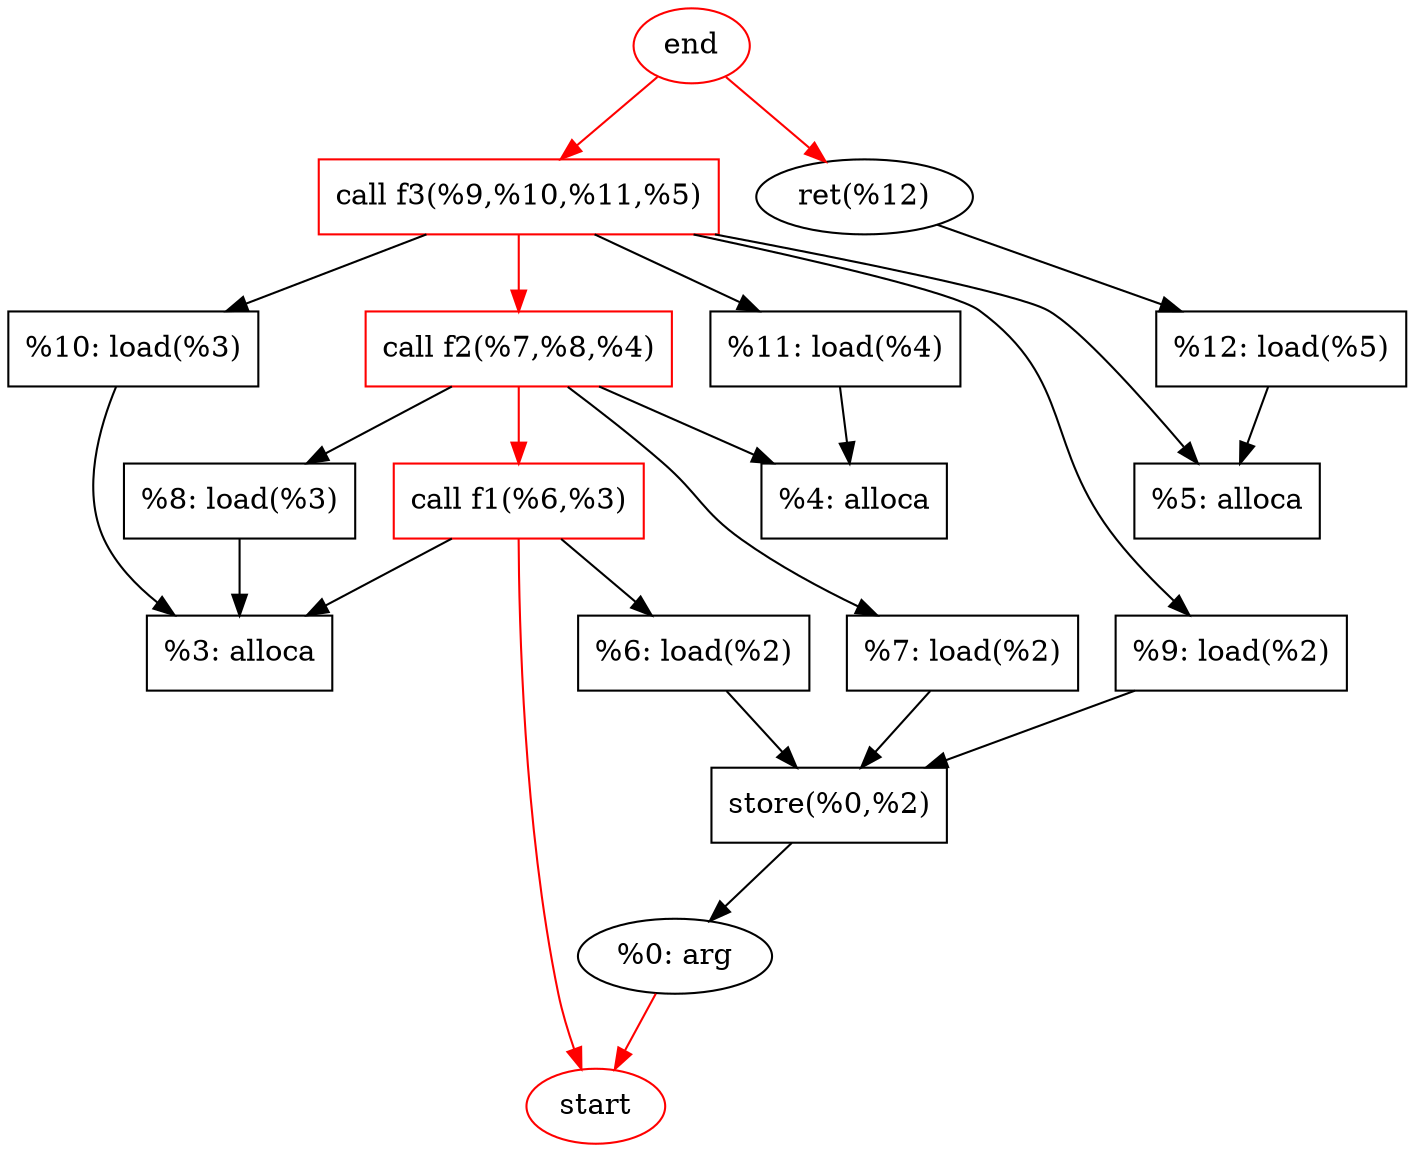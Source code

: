 digraph "foo" {
	start[shape=ellipse, label="start", color=red]
	end[shape=ellipse, label="end", color=red]
	node_0000[shape=ellipse, label="%0: arg"]
	node_0002[shape=record, label="%3: alloca"]
	node_0003[shape=record, label="%4: alloca"]
	node_0004[shape=record, label="%5: alloca"]
	node_0005[shape=record, label="store(%0,%2)"]
	node_0006[shape=record, label="%6: load(%2)"]
	node_0007[shape=record, label="call f1(%6,%3)", color=red]
	node_0008[shape=record, label="%7: load(%2)"]
	node_0009[shape=record, label="%8: load(%3)"]
	node_0010[shape=record, label="call f2(%7,%8,%4)", color=red]
	node_0011[shape=record, label="%9: load(%2)"]
	node_0012[shape=record, label="%10: load(%3)"]
	node_0013[shape=record, label="%11: load(%4)"]
	node_0014[shape=record, label="call f3(%9,%10,%11,%5)", color=red]
	node_0015[shape=record, label="%12: load(%5)"]
	node_0016[shape=ellipse, label="ret(%12)"]
	node_0005 -> node_0000 
	node_0006 -> node_0005 
	node_0007 -> node_0006 
	node_0007 -> node_0002 
	node_0008 -> node_0005 
	node_0009 -> node_0002 
	node_0010 -> node_0008 
	node_0010 -> node_0009 
	node_0010 -> node_0003 
	node_0011 -> node_0005 
	node_0012 -> node_0002 
	node_0013 -> node_0003 
	node_0014 -> node_0011 
	node_0014 -> node_0012 
	node_0014 -> node_0013 
	node_0014 -> node_0004 
	node_0015 -> node_0004 
	node_0016 -> node_0015 
	node_0000 -> start [color=red, weight=100]
	node_0007 -> start [color=red, weight=100]
	node_0010 -> node_0007 [color=red, weight=100]
	node_0014 -> node_0010 [color=red, weight=100]
	end -> node_0014 [color=red, weight=100]
	end -> node_0016 [color=red, weight=100]
}
